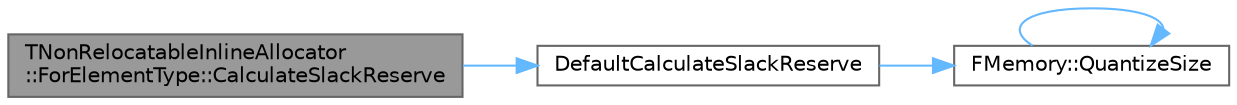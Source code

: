 digraph "TNonRelocatableInlineAllocator::ForElementType::CalculateSlackReserve"
{
 // INTERACTIVE_SVG=YES
 // LATEX_PDF_SIZE
  bgcolor="transparent";
  edge [fontname=Helvetica,fontsize=10,labelfontname=Helvetica,labelfontsize=10];
  node [fontname=Helvetica,fontsize=10,shape=box,height=0.2,width=0.4];
  rankdir="LR";
  Node1 [id="Node000001",label="TNonRelocatableInlineAllocator\l::ForElementType::CalculateSlackReserve",height=0.2,width=0.4,color="gray40", fillcolor="grey60", style="filled", fontcolor="black",tooltip=" "];
  Node1 -> Node2 [id="edge1_Node000001_Node000002",color="steelblue1",style="solid",tooltip=" "];
  Node2 [id="Node000002",label="DefaultCalculateSlackReserve",height=0.2,width=0.4,color="grey40", fillcolor="white", style="filled",URL="$d7/dff/ContainerAllocationPolicies_8h.html#ac8f8a0e5ad8fc5b7053f2b60a15904ea",tooltip=" "];
  Node2 -> Node3 [id="edge2_Node000002_Node000003",color="steelblue1",style="solid",tooltip=" "];
  Node3 [id="Node000003",label="FMemory::QuantizeSize",height=0.2,width=0.4,color="grey40", fillcolor="white", style="filled",URL="$de/d4a/structFMemory.html#ae59ac0f68b3c1bef79e63341687569fb",tooltip="For some allocators this will return the actual size that should be requested to eliminate internal f..."];
  Node3 -> Node3 [id="edge3_Node000003_Node000003",color="steelblue1",style="solid",tooltip=" "];
}
